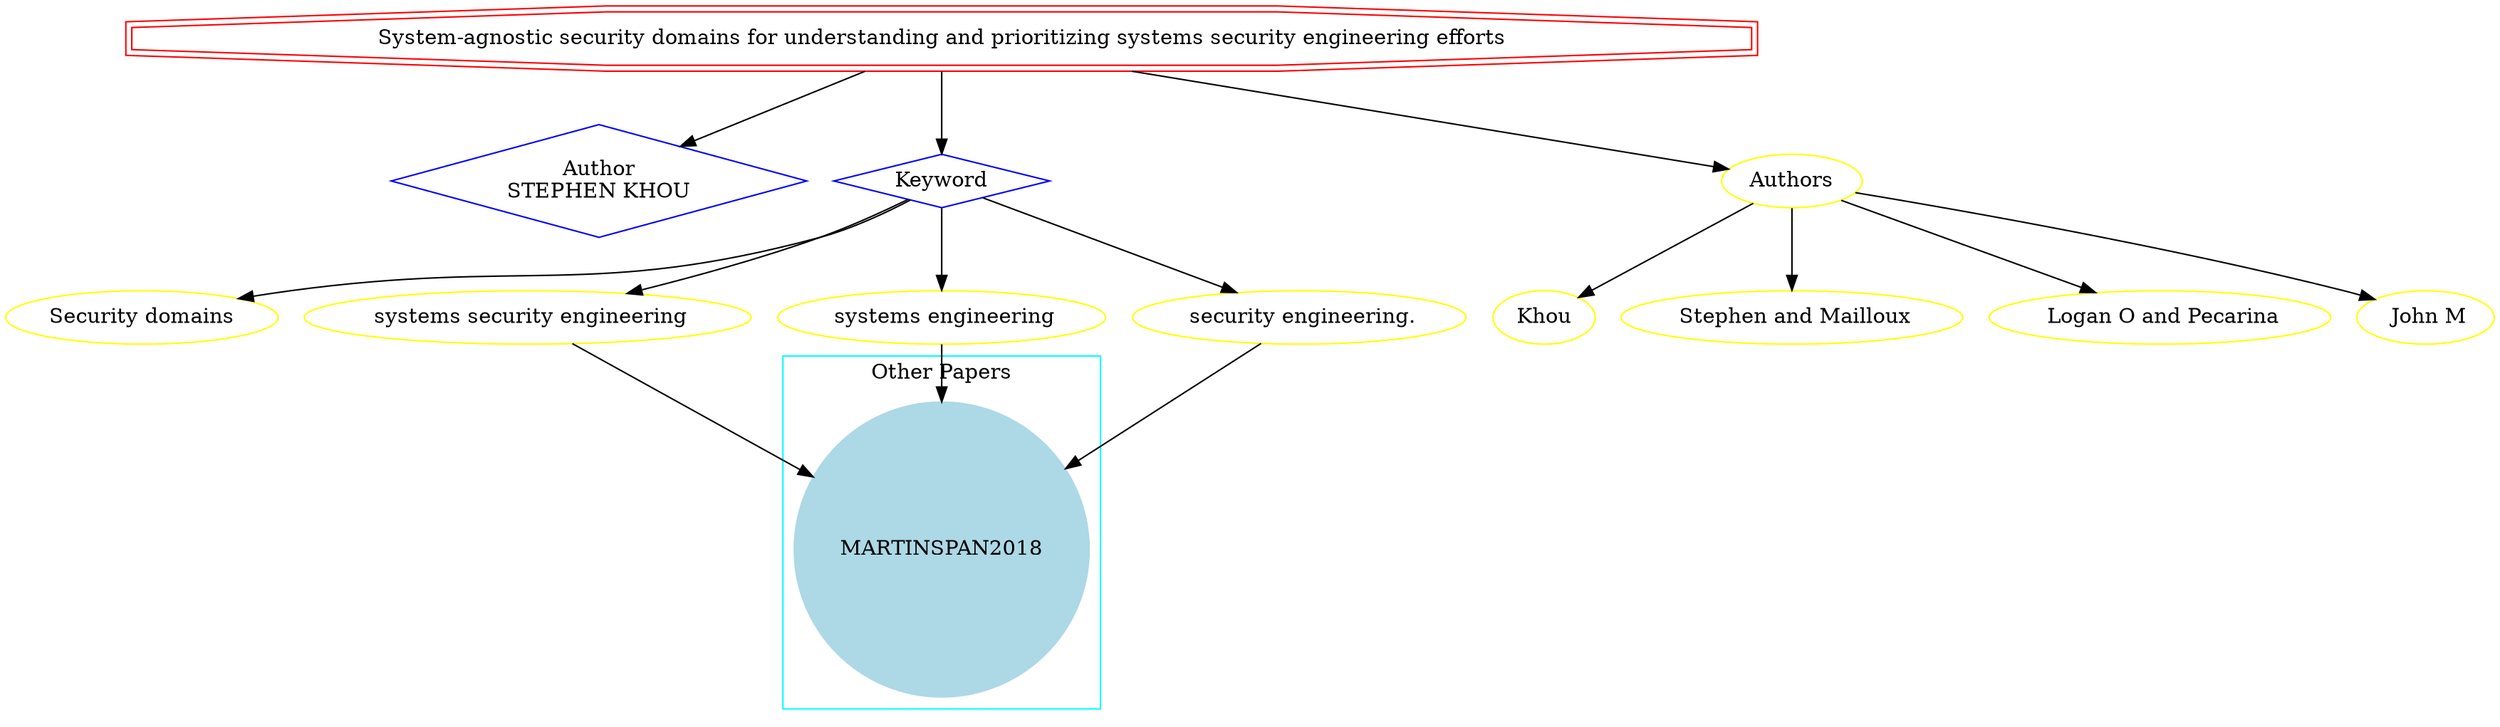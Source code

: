 strict digraph mind_map53 {
	node [color=red shape=doubleoctagon]
	"System-agnostic security domains for understanding and prioritizing systems security engineering efforts"
	node [color=blue shape=diamond]
	"Author
STEPHEN KHOU"
	Keyword
	"System-agnostic security domains for understanding and prioritizing systems security engineering efforts" -> "Author
STEPHEN KHOU"
	"System-agnostic security domains for understanding and prioritizing systems security engineering efforts" -> Keyword
	node [color=yellow shape=ellipse]
	"Security domains"
	Keyword -> "Security domains"
	" systems security engineering"
	Keyword -> " systems security engineering"
	" systems engineering"
	Keyword -> " systems engineering"
	" security engineering."
	Keyword -> " security engineering."
	subgraph cluster_0 {
		node [style=filled]
		node [color=lightblue shape=circle]
		label="Other Papers"
		color=cyan
		MARTINSPAN2018
	}
	" systems security engineering" -> MARTINSPAN2018
	" systems engineering" -> MARTINSPAN2018
	" security engineering." -> MARTINSPAN2018
	"System-agnostic security domains for understanding and prioritizing systems security engineering efforts" -> Authors
	Authors -> Khou
	Authors -> " Stephen and Mailloux"
	Authors -> " Logan O and Pecarina"
	Authors -> " John M"
}
